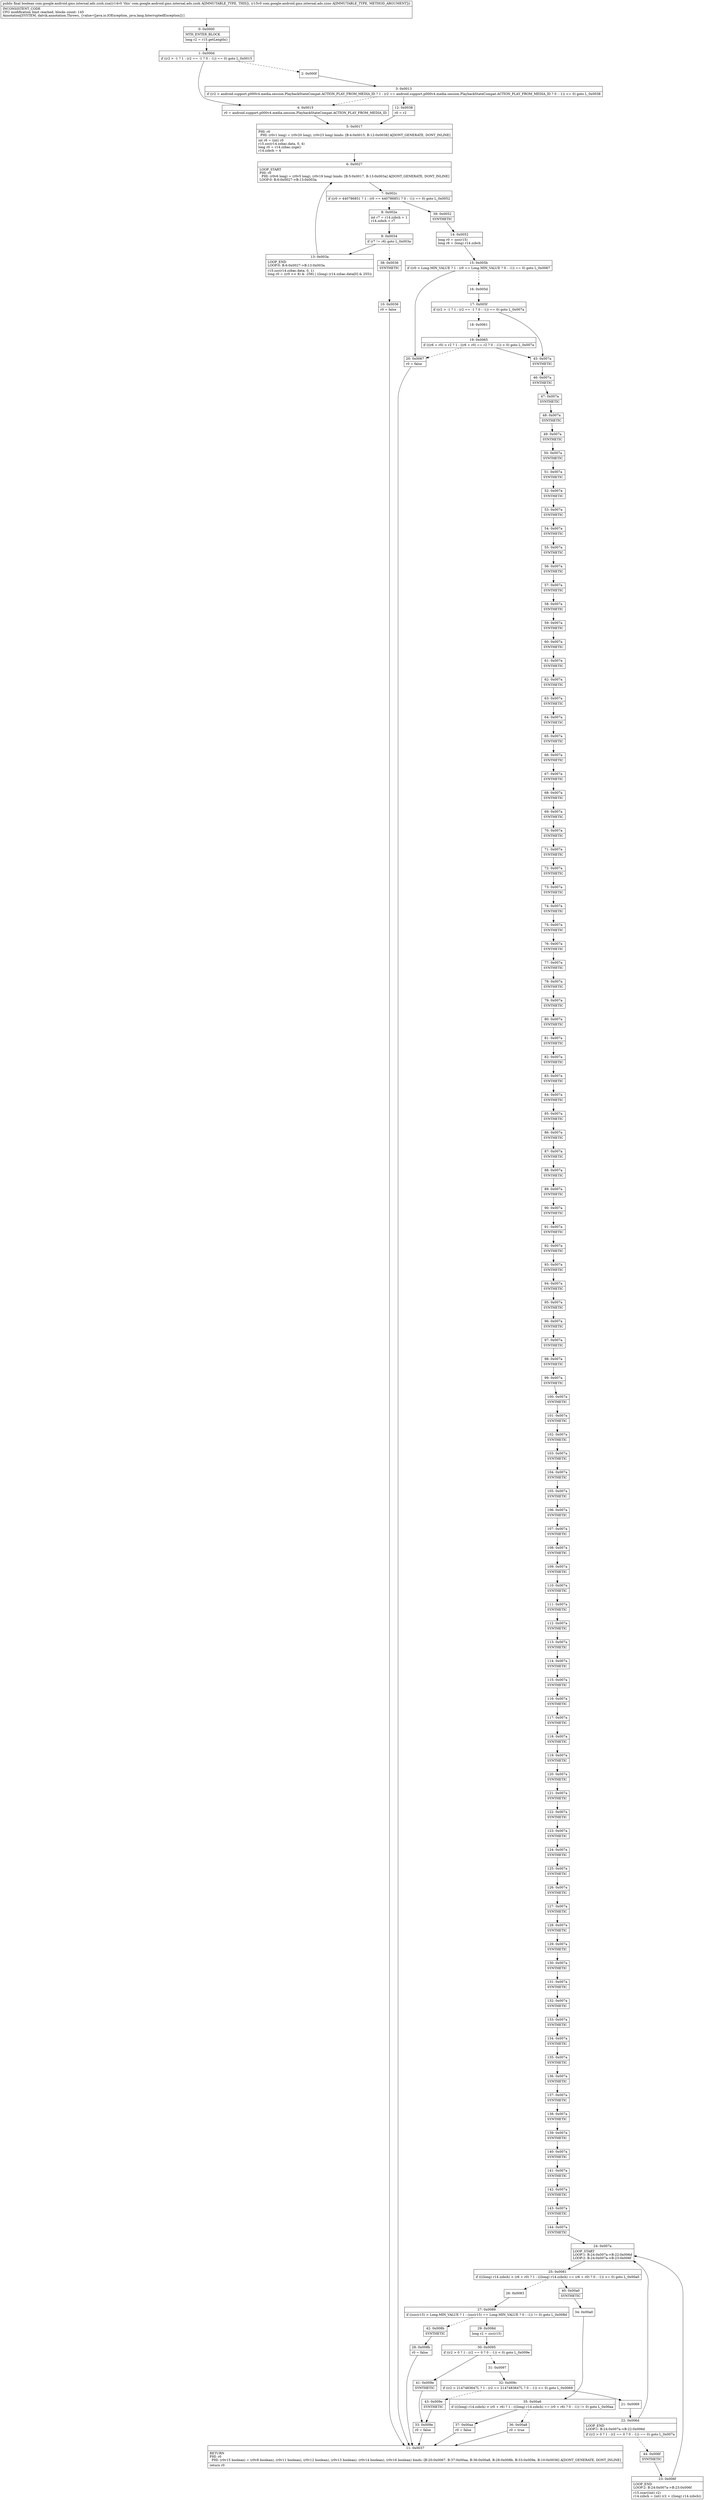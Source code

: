 digraph "CFG forcom.google.android.gms.internal.ads.zzoh.zza(Lcom\/google\/android\/gms\/internal\/ads\/zzno;)Z" {
Node_0 [shape=record,label="{0\:\ 0x0000|MTH_ENTER_BLOCK\l|long r2 = r15.getLength()\l}"];
Node_1 [shape=record,label="{1\:\ 0x000d|if ((r2 \> \-1 ? 1 : (r2 == \-1 ? 0 : \-1)) == 0) goto L_0x0015\l}"];
Node_2 [shape=record,label="{2\:\ 0x000f}"];
Node_3 [shape=record,label="{3\:\ 0x0013|if ((r2 \> android.support.p000v4.media.session.PlaybackStateCompat.ACTION_PLAY_FROM_MEDIA_ID ? 1 : (r2 == android.support.p000v4.media.session.PlaybackStateCompat.ACTION_PLAY_FROM_MEDIA_ID ? 0 : \-1)) \<= 0) goto L_0x0038\l}"];
Node_4 [shape=record,label="{4\:\ 0x0015|r0 = android.support.p000v4.media.session.PlaybackStateCompat.ACTION_PLAY_FROM_MEDIA_ID\l}"];
Node_5 [shape=record,label="{5\:\ 0x0017|PHI: r0 \l  PHI: (r0v1 long) = (r0v20 long), (r0v23 long) binds: [B:4:0x0015, B:12:0x0038] A[DONT_GENERATE, DONT_INLINE]\l|int r6 = (int) r0\lr15.zzc(r14.zzbac.data, 0, 4)\llong r0 = r14.zzbac.zzge()\lr14.zzbch = 4\l}"];
Node_6 [shape=record,label="{6\:\ 0x0027|LOOP_START\lPHI: r0 \l  PHI: (r0v6 long) = (r0v5 long), (r0v19 long) binds: [B:5:0x0017, B:13:0x003a] A[DONT_GENERATE, DONT_INLINE]\lLOOP:0: B:6:0x0027\-\>B:13:0x003a\l}"];
Node_7 [shape=record,label="{7\:\ 0x002c|if ((r0 \> 440786851 ? 1 : (r0 == 440786851 ? 0 : \-1)) == 0) goto L_0x0052\l}"];
Node_8 [shape=record,label="{8\:\ 0x002e|int r7 = r14.zzbch + 1\lr14.zzbch = r7\l}"];
Node_9 [shape=record,label="{9\:\ 0x0034|if (r7 != r6) goto L_0x003a\l}"];
Node_10 [shape=record,label="{10\:\ 0x0036|r0 = false\l}"];
Node_11 [shape=record,label="{11\:\ 0x0037|RETURN\lPHI: r0 \l  PHI: (r0v15 boolean) = (r0v8 boolean), (r0v11 boolean), (r0v12 boolean), (r0v13 boolean), (r0v14 boolean), (r0v16 boolean) binds: [B:20:0x0067, B:37:0x00aa, B:36:0x00a8, B:28:0x008b, B:33:0x009e, B:10:0x0036] A[DONT_GENERATE, DONT_INLINE]\l|return r0\l}"];
Node_12 [shape=record,label="{12\:\ 0x0038|r0 = r2\l}"];
Node_13 [shape=record,label="{13\:\ 0x003a|LOOP_END\lLOOP:0: B:6:0x0027\-\>B:13:0x003a\l|r15.zzc(r14.zzbac.data, 0, 1)\llong r0 = ((r0 \<\< 8) & \-256) \| ((long) (r14.zzbac.data[0] & 255))\l}"];
Node_14 [shape=record,label="{14\:\ 0x0052|long r0 = zzc(r15)\llong r6 = (long) r14.zzbch\l}"];
Node_15 [shape=record,label="{15\:\ 0x005b|if ((r0 \> Long.MIN_VALUE ? 1 : (r0 == Long.MIN_VALUE ? 0 : \-1)) == 0) goto L_0x0067\l}"];
Node_16 [shape=record,label="{16\:\ 0x005d}"];
Node_17 [shape=record,label="{17\:\ 0x005f|if ((r2 \> \-1 ? 1 : (r2 == \-1 ? 0 : \-1)) == 0) goto L_0x007a\l}"];
Node_18 [shape=record,label="{18\:\ 0x0061}"];
Node_19 [shape=record,label="{19\:\ 0x0065|if (((r6 + r0) \> r2 ? 1 : ((r6 + r0) == r2 ? 0 : \-1)) \< 0) goto L_0x007a\l}"];
Node_20 [shape=record,label="{20\:\ 0x0067|r0 = false\l}"];
Node_21 [shape=record,label="{21\:\ 0x0069}"];
Node_22 [shape=record,label="{22\:\ 0x006d|LOOP_END\lLOOP:1: B:24:0x007a\-\>B:22:0x006d\l|if ((r2 \> 0 ? 1 : (r2 == 0 ? 0 : \-1)) == 0) goto L_0x007a\l}"];
Node_23 [shape=record,label="{23\:\ 0x006f|LOOP_END\lLOOP:2: B:24:0x007a\-\>B:23:0x006f\l|r15.zzar((int) r2)\lr14.zzbch = (int) (r2 + ((long) r14.zzbch))\l}"];
Node_24 [shape=record,label="{24\:\ 0x007a|LOOP_START\lLOOP:1: B:24:0x007a\-\>B:22:0x006d\lLOOP:2: B:24:0x007a\-\>B:23:0x006f\l}"];
Node_25 [shape=record,label="{25\:\ 0x0081|if ((((long) r14.zzbch) \> (r6 + r0) ? 1 : (((long) r14.zzbch) == (r6 + r0) ? 0 : \-1)) \>= 0) goto L_0x00a0\l}"];
Node_26 [shape=record,label="{26\:\ 0x0083}"];
Node_27 [shape=record,label="{27\:\ 0x0089|if ((zzc(r15) \> Long.MIN_VALUE ? 1 : (zzc(r15) == Long.MIN_VALUE ? 0 : \-1)) != 0) goto L_0x008d\l}"];
Node_28 [shape=record,label="{28\:\ 0x008b|r0 = false\l}"];
Node_29 [shape=record,label="{29\:\ 0x008d|long r2 = zzc(r15)\l}"];
Node_30 [shape=record,label="{30\:\ 0x0095|if ((r2 \> 0 ? 1 : (r2 == 0 ? 0 : \-1)) \< 0) goto L_0x009e\l}"];
Node_31 [shape=record,label="{31\:\ 0x0097}"];
Node_32 [shape=record,label="{32\:\ 0x009c|if ((r2 \> 2147483647L ? 1 : (r2 == 2147483647L ? 0 : \-1)) \<= 0) goto L_0x0069\l}"];
Node_33 [shape=record,label="{33\:\ 0x009e|r0 = false\l}"];
Node_34 [shape=record,label="{34\:\ 0x00a0}"];
Node_35 [shape=record,label="{35\:\ 0x00a6|if ((((long) r14.zzbch) \> (r0 + r6) ? 1 : (((long) r14.zzbch) == (r0 + r6) ? 0 : \-1)) != 0) goto L_0x00aa\l}"];
Node_36 [shape=record,label="{36\:\ 0x00a8|r0 = true\l}"];
Node_37 [shape=record,label="{37\:\ 0x00aa|r0 = false\l}"];
Node_38 [shape=record,label="{38\:\ 0x0036|SYNTHETIC\l}"];
Node_39 [shape=record,label="{39\:\ 0x0052|SYNTHETIC\l}"];
Node_40 [shape=record,label="{40\:\ 0x00a0|SYNTHETIC\l}"];
Node_41 [shape=record,label="{41\:\ 0x009e|SYNTHETIC\l}"];
Node_42 [shape=record,label="{42\:\ 0x008b|SYNTHETIC\l}"];
Node_43 [shape=record,label="{43\:\ 0x009e|SYNTHETIC\l}"];
Node_44 [shape=record,label="{44\:\ 0x006f|SYNTHETIC\l}"];
Node_45 [shape=record,label="{45\:\ 0x007a|SYNTHETIC\l}"];
Node_46 [shape=record,label="{46\:\ 0x007a|SYNTHETIC\l}"];
Node_47 [shape=record,label="{47\:\ 0x007a|SYNTHETIC\l}"];
Node_48 [shape=record,label="{48\:\ 0x007a|SYNTHETIC\l}"];
Node_49 [shape=record,label="{49\:\ 0x007a|SYNTHETIC\l}"];
Node_50 [shape=record,label="{50\:\ 0x007a|SYNTHETIC\l}"];
Node_51 [shape=record,label="{51\:\ 0x007a|SYNTHETIC\l}"];
Node_52 [shape=record,label="{52\:\ 0x007a|SYNTHETIC\l}"];
Node_53 [shape=record,label="{53\:\ 0x007a|SYNTHETIC\l}"];
Node_54 [shape=record,label="{54\:\ 0x007a|SYNTHETIC\l}"];
Node_55 [shape=record,label="{55\:\ 0x007a|SYNTHETIC\l}"];
Node_56 [shape=record,label="{56\:\ 0x007a|SYNTHETIC\l}"];
Node_57 [shape=record,label="{57\:\ 0x007a|SYNTHETIC\l}"];
Node_58 [shape=record,label="{58\:\ 0x007a|SYNTHETIC\l}"];
Node_59 [shape=record,label="{59\:\ 0x007a|SYNTHETIC\l}"];
Node_60 [shape=record,label="{60\:\ 0x007a|SYNTHETIC\l}"];
Node_61 [shape=record,label="{61\:\ 0x007a|SYNTHETIC\l}"];
Node_62 [shape=record,label="{62\:\ 0x007a|SYNTHETIC\l}"];
Node_63 [shape=record,label="{63\:\ 0x007a|SYNTHETIC\l}"];
Node_64 [shape=record,label="{64\:\ 0x007a|SYNTHETIC\l}"];
Node_65 [shape=record,label="{65\:\ 0x007a|SYNTHETIC\l}"];
Node_66 [shape=record,label="{66\:\ 0x007a|SYNTHETIC\l}"];
Node_67 [shape=record,label="{67\:\ 0x007a|SYNTHETIC\l}"];
Node_68 [shape=record,label="{68\:\ 0x007a|SYNTHETIC\l}"];
Node_69 [shape=record,label="{69\:\ 0x007a|SYNTHETIC\l}"];
Node_70 [shape=record,label="{70\:\ 0x007a|SYNTHETIC\l}"];
Node_71 [shape=record,label="{71\:\ 0x007a|SYNTHETIC\l}"];
Node_72 [shape=record,label="{72\:\ 0x007a|SYNTHETIC\l}"];
Node_73 [shape=record,label="{73\:\ 0x007a|SYNTHETIC\l}"];
Node_74 [shape=record,label="{74\:\ 0x007a|SYNTHETIC\l}"];
Node_75 [shape=record,label="{75\:\ 0x007a|SYNTHETIC\l}"];
Node_76 [shape=record,label="{76\:\ 0x007a|SYNTHETIC\l}"];
Node_77 [shape=record,label="{77\:\ 0x007a|SYNTHETIC\l}"];
Node_78 [shape=record,label="{78\:\ 0x007a|SYNTHETIC\l}"];
Node_79 [shape=record,label="{79\:\ 0x007a|SYNTHETIC\l}"];
Node_80 [shape=record,label="{80\:\ 0x007a|SYNTHETIC\l}"];
Node_81 [shape=record,label="{81\:\ 0x007a|SYNTHETIC\l}"];
Node_82 [shape=record,label="{82\:\ 0x007a|SYNTHETIC\l}"];
Node_83 [shape=record,label="{83\:\ 0x007a|SYNTHETIC\l}"];
Node_84 [shape=record,label="{84\:\ 0x007a|SYNTHETIC\l}"];
Node_85 [shape=record,label="{85\:\ 0x007a|SYNTHETIC\l}"];
Node_86 [shape=record,label="{86\:\ 0x007a|SYNTHETIC\l}"];
Node_87 [shape=record,label="{87\:\ 0x007a|SYNTHETIC\l}"];
Node_88 [shape=record,label="{88\:\ 0x007a|SYNTHETIC\l}"];
Node_89 [shape=record,label="{89\:\ 0x007a|SYNTHETIC\l}"];
Node_90 [shape=record,label="{90\:\ 0x007a|SYNTHETIC\l}"];
Node_91 [shape=record,label="{91\:\ 0x007a|SYNTHETIC\l}"];
Node_92 [shape=record,label="{92\:\ 0x007a|SYNTHETIC\l}"];
Node_93 [shape=record,label="{93\:\ 0x007a|SYNTHETIC\l}"];
Node_94 [shape=record,label="{94\:\ 0x007a|SYNTHETIC\l}"];
Node_95 [shape=record,label="{95\:\ 0x007a|SYNTHETIC\l}"];
Node_96 [shape=record,label="{96\:\ 0x007a|SYNTHETIC\l}"];
Node_97 [shape=record,label="{97\:\ 0x007a|SYNTHETIC\l}"];
Node_98 [shape=record,label="{98\:\ 0x007a|SYNTHETIC\l}"];
Node_99 [shape=record,label="{99\:\ 0x007a|SYNTHETIC\l}"];
Node_100 [shape=record,label="{100\:\ 0x007a|SYNTHETIC\l}"];
Node_101 [shape=record,label="{101\:\ 0x007a|SYNTHETIC\l}"];
Node_102 [shape=record,label="{102\:\ 0x007a|SYNTHETIC\l}"];
Node_103 [shape=record,label="{103\:\ 0x007a|SYNTHETIC\l}"];
Node_104 [shape=record,label="{104\:\ 0x007a|SYNTHETIC\l}"];
Node_105 [shape=record,label="{105\:\ 0x007a|SYNTHETIC\l}"];
Node_106 [shape=record,label="{106\:\ 0x007a|SYNTHETIC\l}"];
Node_107 [shape=record,label="{107\:\ 0x007a|SYNTHETIC\l}"];
Node_108 [shape=record,label="{108\:\ 0x007a|SYNTHETIC\l}"];
Node_109 [shape=record,label="{109\:\ 0x007a|SYNTHETIC\l}"];
Node_110 [shape=record,label="{110\:\ 0x007a|SYNTHETIC\l}"];
Node_111 [shape=record,label="{111\:\ 0x007a|SYNTHETIC\l}"];
Node_112 [shape=record,label="{112\:\ 0x007a|SYNTHETIC\l}"];
Node_113 [shape=record,label="{113\:\ 0x007a|SYNTHETIC\l}"];
Node_114 [shape=record,label="{114\:\ 0x007a|SYNTHETIC\l}"];
Node_115 [shape=record,label="{115\:\ 0x007a|SYNTHETIC\l}"];
Node_116 [shape=record,label="{116\:\ 0x007a|SYNTHETIC\l}"];
Node_117 [shape=record,label="{117\:\ 0x007a|SYNTHETIC\l}"];
Node_118 [shape=record,label="{118\:\ 0x007a|SYNTHETIC\l}"];
Node_119 [shape=record,label="{119\:\ 0x007a|SYNTHETIC\l}"];
Node_120 [shape=record,label="{120\:\ 0x007a|SYNTHETIC\l}"];
Node_121 [shape=record,label="{121\:\ 0x007a|SYNTHETIC\l}"];
Node_122 [shape=record,label="{122\:\ 0x007a|SYNTHETIC\l}"];
Node_123 [shape=record,label="{123\:\ 0x007a|SYNTHETIC\l}"];
Node_124 [shape=record,label="{124\:\ 0x007a|SYNTHETIC\l}"];
Node_125 [shape=record,label="{125\:\ 0x007a|SYNTHETIC\l}"];
Node_126 [shape=record,label="{126\:\ 0x007a|SYNTHETIC\l}"];
Node_127 [shape=record,label="{127\:\ 0x007a|SYNTHETIC\l}"];
Node_128 [shape=record,label="{128\:\ 0x007a|SYNTHETIC\l}"];
Node_129 [shape=record,label="{129\:\ 0x007a|SYNTHETIC\l}"];
Node_130 [shape=record,label="{130\:\ 0x007a|SYNTHETIC\l}"];
Node_131 [shape=record,label="{131\:\ 0x007a|SYNTHETIC\l}"];
Node_132 [shape=record,label="{132\:\ 0x007a|SYNTHETIC\l}"];
Node_133 [shape=record,label="{133\:\ 0x007a|SYNTHETIC\l}"];
Node_134 [shape=record,label="{134\:\ 0x007a|SYNTHETIC\l}"];
Node_135 [shape=record,label="{135\:\ 0x007a|SYNTHETIC\l}"];
Node_136 [shape=record,label="{136\:\ 0x007a|SYNTHETIC\l}"];
Node_137 [shape=record,label="{137\:\ 0x007a|SYNTHETIC\l}"];
Node_138 [shape=record,label="{138\:\ 0x007a|SYNTHETIC\l}"];
Node_139 [shape=record,label="{139\:\ 0x007a|SYNTHETIC\l}"];
Node_140 [shape=record,label="{140\:\ 0x007a|SYNTHETIC\l}"];
Node_141 [shape=record,label="{141\:\ 0x007a|SYNTHETIC\l}"];
Node_142 [shape=record,label="{142\:\ 0x007a|SYNTHETIC\l}"];
Node_143 [shape=record,label="{143\:\ 0x007a|SYNTHETIC\l}"];
Node_144 [shape=record,label="{144\:\ 0x007a|SYNTHETIC\l}"];
MethodNode[shape=record,label="{public final boolean com.google.android.gms.internal.ads.zzoh.zza((r14v0 'this' com.google.android.gms.internal.ads.zzoh A[IMMUTABLE_TYPE, THIS]), (r15v0 com.google.android.gms.internal.ads.zzno A[IMMUTABLE_TYPE, METHOD_ARGUMENT]))  | INCONSISTENT_CODE\lCFG modification limit reached, blocks count: 145\lAnnotation[SYSTEM, dalvik.annotation.Throws, \{value=[java.io.IOException, java.lang.InterruptedException]\}]\l}"];
MethodNode -> Node_0;
Node_0 -> Node_1;
Node_1 -> Node_2[style=dashed];
Node_1 -> Node_4;
Node_2 -> Node_3;
Node_3 -> Node_4[style=dashed];
Node_3 -> Node_12;
Node_4 -> Node_5;
Node_5 -> Node_6;
Node_6 -> Node_7;
Node_7 -> Node_8[style=dashed];
Node_7 -> Node_39;
Node_8 -> Node_9;
Node_9 -> Node_13;
Node_9 -> Node_38[style=dashed];
Node_10 -> Node_11;
Node_12 -> Node_5;
Node_13 -> Node_6;
Node_14 -> Node_15;
Node_15 -> Node_16[style=dashed];
Node_15 -> Node_20;
Node_16 -> Node_17;
Node_17 -> Node_18[style=dashed];
Node_17 -> Node_45;
Node_18 -> Node_19;
Node_19 -> Node_20[style=dashed];
Node_19 -> Node_45;
Node_20 -> Node_11;
Node_21 -> Node_22;
Node_22 -> Node_24;
Node_22 -> Node_44[style=dashed];
Node_23 -> Node_24;
Node_24 -> Node_25;
Node_25 -> Node_26[style=dashed];
Node_25 -> Node_40;
Node_26 -> Node_27;
Node_27 -> Node_29;
Node_27 -> Node_42[style=dashed];
Node_28 -> Node_11;
Node_29 -> Node_30;
Node_30 -> Node_31[style=dashed];
Node_30 -> Node_41;
Node_31 -> Node_32;
Node_32 -> Node_21;
Node_32 -> Node_43[style=dashed];
Node_33 -> Node_11;
Node_34 -> Node_35;
Node_35 -> Node_36[style=dashed];
Node_35 -> Node_37;
Node_36 -> Node_11;
Node_37 -> Node_11;
Node_38 -> Node_10;
Node_39 -> Node_14;
Node_40 -> Node_34;
Node_41 -> Node_33;
Node_42 -> Node_28;
Node_43 -> Node_33;
Node_44 -> Node_23;
Node_45 -> Node_46;
Node_46 -> Node_47;
Node_47 -> Node_48;
Node_48 -> Node_49;
Node_49 -> Node_50;
Node_50 -> Node_51;
Node_51 -> Node_52;
Node_52 -> Node_53;
Node_53 -> Node_54;
Node_54 -> Node_55;
Node_55 -> Node_56;
Node_56 -> Node_57;
Node_57 -> Node_58;
Node_58 -> Node_59;
Node_59 -> Node_60;
Node_60 -> Node_61;
Node_61 -> Node_62;
Node_62 -> Node_63;
Node_63 -> Node_64;
Node_64 -> Node_65;
Node_65 -> Node_66;
Node_66 -> Node_67;
Node_67 -> Node_68;
Node_68 -> Node_69;
Node_69 -> Node_70;
Node_70 -> Node_71;
Node_71 -> Node_72;
Node_72 -> Node_73;
Node_73 -> Node_74;
Node_74 -> Node_75;
Node_75 -> Node_76;
Node_76 -> Node_77;
Node_77 -> Node_78;
Node_78 -> Node_79;
Node_79 -> Node_80;
Node_80 -> Node_81;
Node_81 -> Node_82;
Node_82 -> Node_83;
Node_83 -> Node_84;
Node_84 -> Node_85;
Node_85 -> Node_86;
Node_86 -> Node_87;
Node_87 -> Node_88;
Node_88 -> Node_89;
Node_89 -> Node_90;
Node_90 -> Node_91;
Node_91 -> Node_92;
Node_92 -> Node_93;
Node_93 -> Node_94;
Node_94 -> Node_95;
Node_95 -> Node_96;
Node_96 -> Node_97;
Node_97 -> Node_98;
Node_98 -> Node_99;
Node_99 -> Node_100;
Node_100 -> Node_101;
Node_101 -> Node_102;
Node_102 -> Node_103;
Node_103 -> Node_104;
Node_104 -> Node_105;
Node_105 -> Node_106;
Node_106 -> Node_107;
Node_107 -> Node_108;
Node_108 -> Node_109;
Node_109 -> Node_110;
Node_110 -> Node_111;
Node_111 -> Node_112;
Node_112 -> Node_113;
Node_113 -> Node_114;
Node_114 -> Node_115;
Node_115 -> Node_116;
Node_116 -> Node_117;
Node_117 -> Node_118;
Node_118 -> Node_119;
Node_119 -> Node_120;
Node_120 -> Node_121;
Node_121 -> Node_122;
Node_122 -> Node_123;
Node_123 -> Node_124;
Node_124 -> Node_125;
Node_125 -> Node_126;
Node_126 -> Node_127;
Node_127 -> Node_128;
Node_128 -> Node_129;
Node_129 -> Node_130;
Node_130 -> Node_131;
Node_131 -> Node_132;
Node_132 -> Node_133;
Node_133 -> Node_134;
Node_134 -> Node_135;
Node_135 -> Node_136;
Node_136 -> Node_137;
Node_137 -> Node_138;
Node_138 -> Node_139;
Node_139 -> Node_140;
Node_140 -> Node_141;
Node_141 -> Node_142;
Node_142 -> Node_143;
Node_143 -> Node_144;
Node_144 -> Node_24;
}

